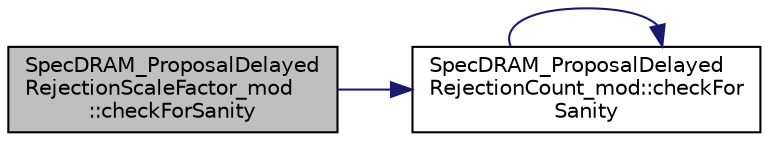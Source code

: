 digraph "SpecDRAM_ProposalDelayedRejectionScaleFactor_mod::checkForSanity"
{
 // LATEX_PDF_SIZE
  edge [fontname="Helvetica",fontsize="10",labelfontname="Helvetica",labelfontsize="10"];
  node [fontname="Helvetica",fontsize="10",shape=record];
  rankdir="LR";
  Node1 [label="SpecDRAM_ProposalDelayed\lRejectionScaleFactor_mod\l::checkForSanity",height=0.2,width=0.4,color="black", fillcolor="grey75", style="filled", fontcolor="black",tooltip=" "];
  Node1 -> Node2 [color="midnightblue",fontsize="10",style="solid"];
  Node2 [label="SpecDRAM_ProposalDelayed\lRejectionCount_mod::checkFor\lSanity",height=0.2,width=0.4,color="black", fillcolor="white", style="filled",URL="$namespaceSpecDRAM__ProposalDelayedRejectionCount__mod.html#a29ac3f10467acf878f5dc7de24b45e8f",tooltip=" "];
  Node2 -> Node2 [color="midnightblue",fontsize="10",style="solid"];
}
